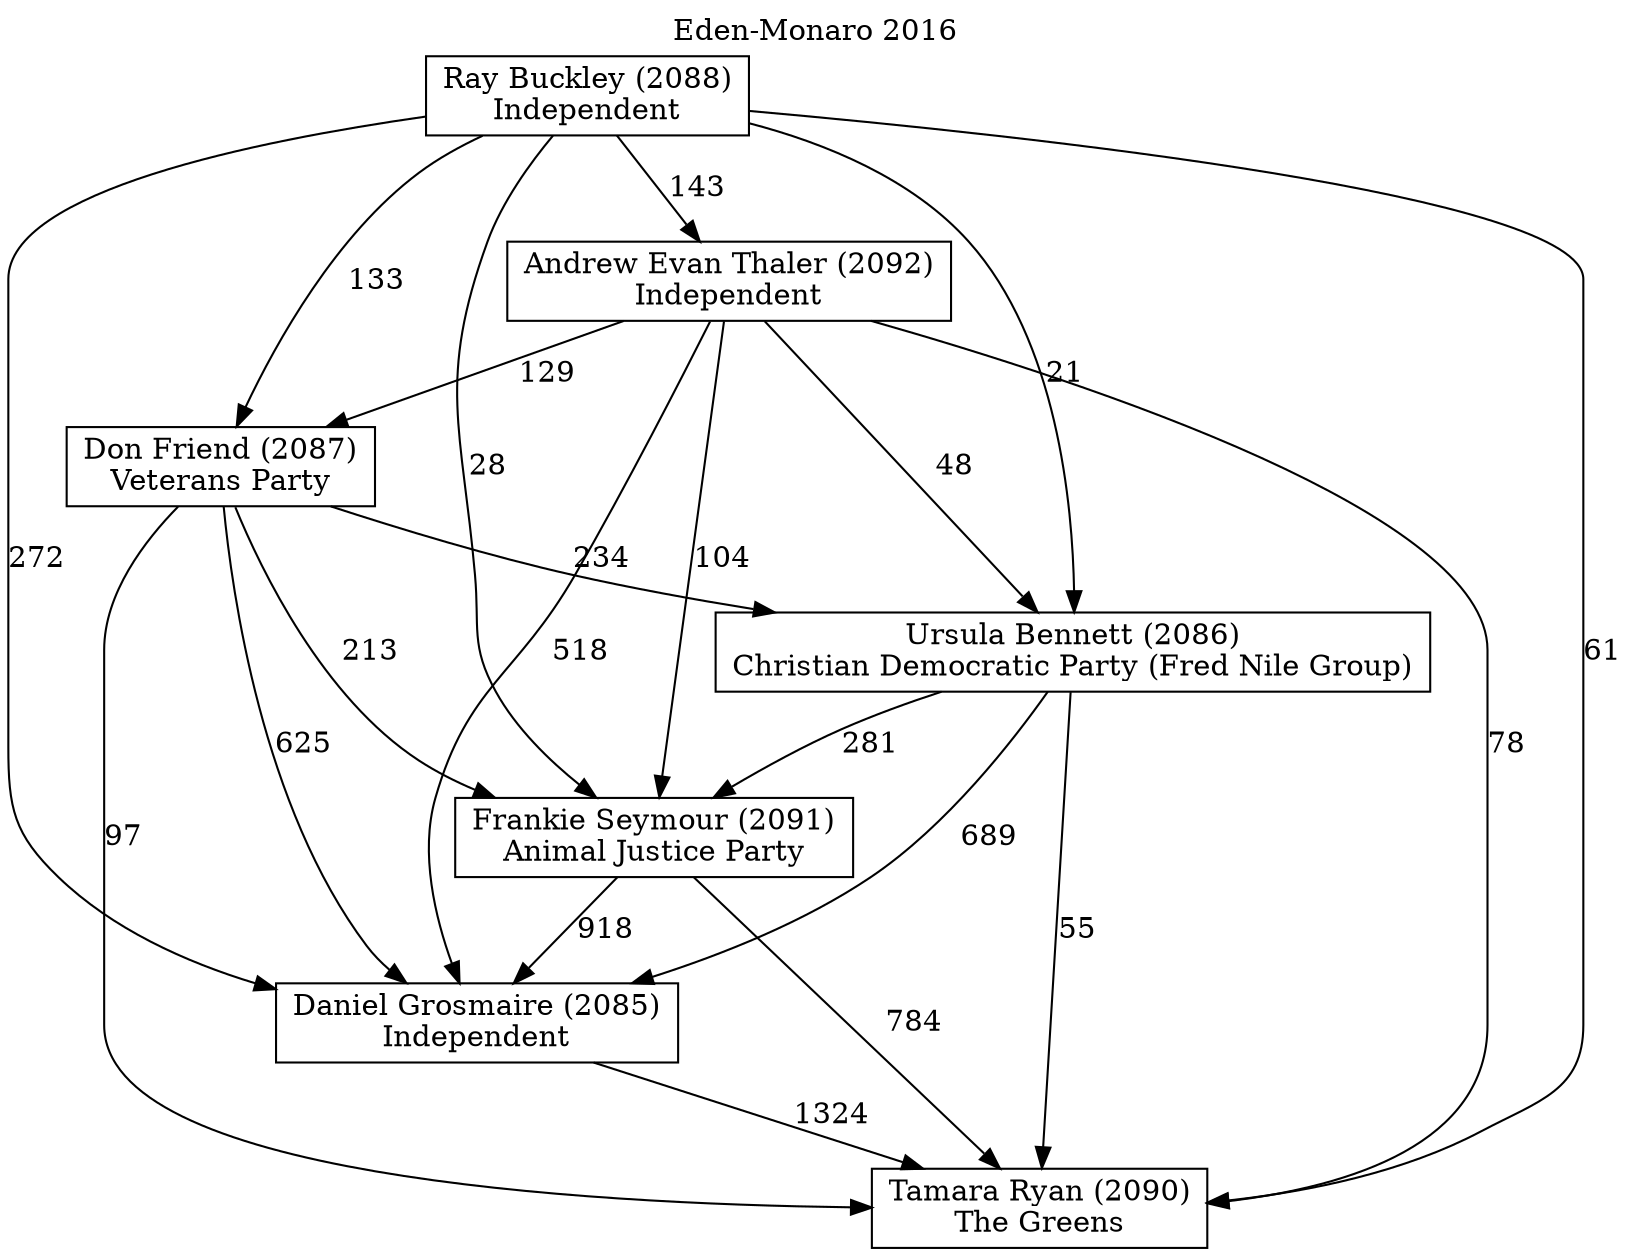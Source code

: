 // House preference flow
digraph "Tamara Ryan (2090)_Eden-Monaro_2016" {
	graph [label="Eden-Monaro 2016" labelloc=t mclimit=10]
	node [shape=box]
	"Andrew Evan Thaler (2092)" [label="Andrew Evan Thaler (2092)
Independent"]
	"Ray Buckley (2088)" [label="Ray Buckley (2088)
Independent"]
	"Daniel Grosmaire (2085)" [label="Daniel Grosmaire (2085)
Independent"]
	"Tamara Ryan (2090)" [label="Tamara Ryan (2090)
The Greens"]
	"Ursula Bennett (2086)" [label="Ursula Bennett (2086)
Christian Democratic Party (Fred Nile Group)"]
	"Don Friend (2087)" [label="Don Friend (2087)
Veterans Party"]
	"Frankie Seymour (2091)" [label="Frankie Seymour (2091)
Animal Justice Party"]
	"Frankie Seymour (2091)" -> "Tamara Ryan (2090)" [label=784]
	"Ray Buckley (2088)" -> "Daniel Grosmaire (2085)" [label=272]
	"Ursula Bennett (2086)" -> "Daniel Grosmaire (2085)" [label=689]
	"Ray Buckley (2088)" -> "Ursula Bennett (2086)" [label=21]
	"Ray Buckley (2088)" -> "Tamara Ryan (2090)" [label=61]
	"Frankie Seymour (2091)" -> "Daniel Grosmaire (2085)" [label=918]
	"Ray Buckley (2088)" -> "Frankie Seymour (2091)" [label=28]
	"Ursula Bennett (2086)" -> "Frankie Seymour (2091)" [label=281]
	"Ray Buckley (2088)" -> "Andrew Evan Thaler (2092)" [label=143]
	"Don Friend (2087)" -> "Ursula Bennett (2086)" [label=234]
	"Andrew Evan Thaler (2092)" -> "Tamara Ryan (2090)" [label=78]
	"Ursula Bennett (2086)" -> "Tamara Ryan (2090)" [label=55]
	"Andrew Evan Thaler (2092)" -> "Daniel Grosmaire (2085)" [label=518]
	"Daniel Grosmaire (2085)" -> "Tamara Ryan (2090)" [label=1324]
	"Ray Buckley (2088)" -> "Don Friend (2087)" [label=133]
	"Don Friend (2087)" -> "Frankie Seymour (2091)" [label=213]
	"Don Friend (2087)" -> "Daniel Grosmaire (2085)" [label=625]
	"Andrew Evan Thaler (2092)" -> "Don Friend (2087)" [label=129]
	"Andrew Evan Thaler (2092)" -> "Ursula Bennett (2086)" [label=48]
	"Don Friend (2087)" -> "Tamara Ryan (2090)" [label=97]
	"Andrew Evan Thaler (2092)" -> "Frankie Seymour (2091)" [label=104]
}
